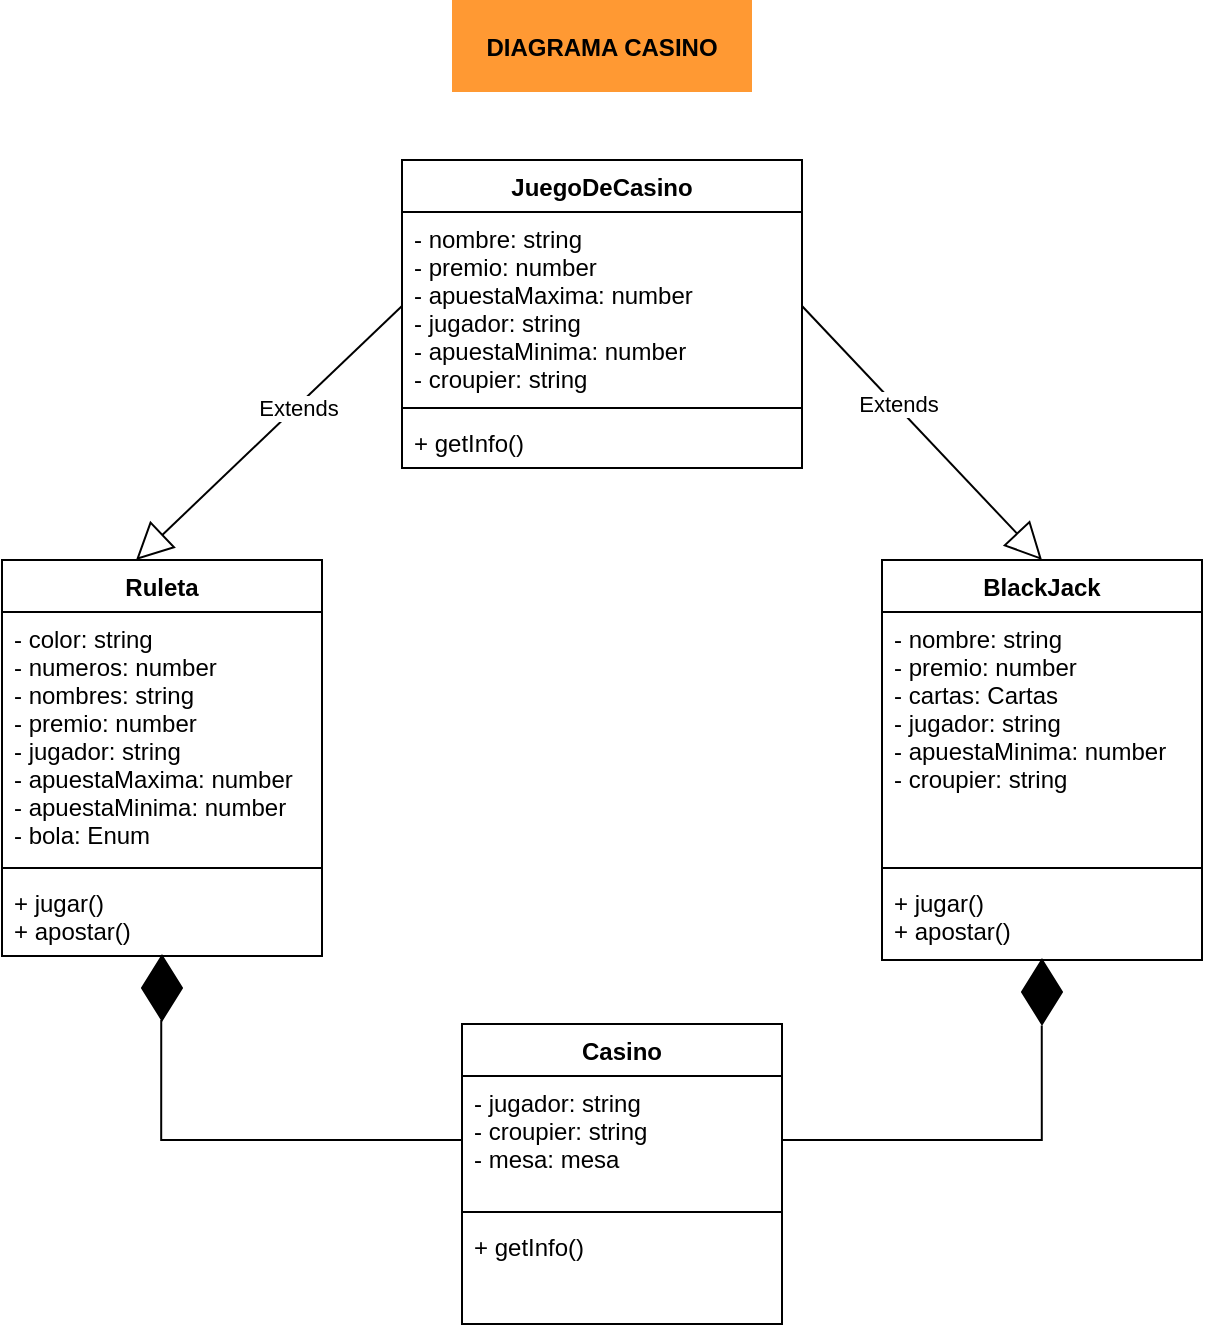 <mxfile version="19.0.3" type="device"><diagram id="EK6vNP3dMrH2WcXPxQQi" name="Página-1"><mxGraphModel dx="1459" dy="719" grid="1" gridSize="10" guides="1" tooltips="1" connect="1" arrows="1" fold="1" page="0" pageScale="1" pageWidth="827" pageHeight="1169" math="0" shadow="0"><root><mxCell id="0"/><mxCell id="1" parent="0"/><mxCell id="DrL8JkhC63_9WzGUSz6H-1" value="JuegoDeCasino" style="swimlane;fontStyle=1;align=center;verticalAlign=top;childLayout=stackLayout;horizontal=1;startSize=26;horizontalStack=0;resizeParent=1;resizeParentMax=0;resizeLast=0;collapsible=1;marginBottom=0;" vertex="1" parent="1"><mxGeometry x="280" y="80" width="200" height="154" as="geometry"/></mxCell><mxCell id="DrL8JkhC63_9WzGUSz6H-2" value="- nombre: string&#10;- premio: number&#10;- apuestaMaxima: number&#10;- jugador: string&#10;- apuestaMinima: number&#10;- croupier: string&#10;" style="text;strokeColor=none;fillColor=none;align=left;verticalAlign=top;spacingLeft=4;spacingRight=4;overflow=hidden;rotatable=0;points=[[0,0.5],[1,0.5]];portConstraint=eastwest;" vertex="1" parent="DrL8JkhC63_9WzGUSz6H-1"><mxGeometry y="26" width="200" height="94" as="geometry"/></mxCell><mxCell id="DrL8JkhC63_9WzGUSz6H-3" value="" style="line;strokeWidth=1;fillColor=none;align=left;verticalAlign=middle;spacingTop=-1;spacingLeft=3;spacingRight=3;rotatable=0;labelPosition=right;points=[];portConstraint=eastwest;" vertex="1" parent="DrL8JkhC63_9WzGUSz6H-1"><mxGeometry y="120" width="200" height="8" as="geometry"/></mxCell><mxCell id="DrL8JkhC63_9WzGUSz6H-4" value="+ getInfo()" style="text;strokeColor=none;fillColor=none;align=left;verticalAlign=top;spacingLeft=4;spacingRight=4;overflow=hidden;rotatable=0;points=[[0,0.5],[1,0.5]];portConstraint=eastwest;" vertex="1" parent="DrL8JkhC63_9WzGUSz6H-1"><mxGeometry y="128" width="200" height="26" as="geometry"/></mxCell><mxCell id="DrL8JkhC63_9WzGUSz6H-5" value="Ruleta" style="swimlane;fontStyle=1;align=center;verticalAlign=top;childLayout=stackLayout;horizontal=1;startSize=26;horizontalStack=0;resizeParent=1;resizeParentMax=0;resizeLast=0;collapsible=1;marginBottom=0;" vertex="1" parent="1"><mxGeometry x="80" y="280" width="160" height="198" as="geometry"/></mxCell><mxCell id="DrL8JkhC63_9WzGUSz6H-6" value="- color: string&#10;- numeros: number&#10;- nombres: string&#10;- premio: number&#10;- jugador: string&#10;- apuestaMaxima: number&#10;- apuestaMinima: number&#10;- bola: Enum" style="text;strokeColor=none;fillColor=none;align=left;verticalAlign=top;spacingLeft=4;spacingRight=4;overflow=hidden;rotatable=0;points=[[0,0.5],[1,0.5]];portConstraint=eastwest;" vertex="1" parent="DrL8JkhC63_9WzGUSz6H-5"><mxGeometry y="26" width="160" height="124" as="geometry"/></mxCell><mxCell id="DrL8JkhC63_9WzGUSz6H-7" value="" style="line;strokeWidth=1;fillColor=none;align=left;verticalAlign=middle;spacingTop=-1;spacingLeft=3;spacingRight=3;rotatable=0;labelPosition=right;points=[];portConstraint=eastwest;" vertex="1" parent="DrL8JkhC63_9WzGUSz6H-5"><mxGeometry y="150" width="160" height="8" as="geometry"/></mxCell><mxCell id="DrL8JkhC63_9WzGUSz6H-8" value="+ jugar()&#10;+ apostar()" style="text;strokeColor=none;fillColor=none;align=left;verticalAlign=top;spacingLeft=4;spacingRight=4;overflow=hidden;rotatable=0;points=[[0,0.5],[1,0.5]];portConstraint=eastwest;" vertex="1" parent="DrL8JkhC63_9WzGUSz6H-5"><mxGeometry y="158" width="160" height="40" as="geometry"/></mxCell><mxCell id="DrL8JkhC63_9WzGUSz6H-9" value="BlackJack" style="swimlane;fontStyle=1;align=center;verticalAlign=top;childLayout=stackLayout;horizontal=1;startSize=26;horizontalStack=0;resizeParent=1;resizeParentMax=0;resizeLast=0;collapsible=1;marginBottom=0;" vertex="1" parent="1"><mxGeometry x="520" y="280" width="160" height="200" as="geometry"/></mxCell><mxCell id="DrL8JkhC63_9WzGUSz6H-10" value="- nombre: string&#10;- premio: number&#10;- cartas: Cartas&#10;- jugador: string&#10;- apuestaMinima: number&#10;- croupier: string&#10;" style="text;strokeColor=none;fillColor=none;align=left;verticalAlign=top;spacingLeft=4;spacingRight=4;overflow=hidden;rotatable=0;points=[[0,0.5],[1,0.5]];portConstraint=eastwest;" vertex="1" parent="DrL8JkhC63_9WzGUSz6H-9"><mxGeometry y="26" width="160" height="124" as="geometry"/></mxCell><mxCell id="DrL8JkhC63_9WzGUSz6H-11" value="" style="line;strokeWidth=1;fillColor=none;align=left;verticalAlign=middle;spacingTop=-1;spacingLeft=3;spacingRight=3;rotatable=0;labelPosition=right;points=[];portConstraint=eastwest;" vertex="1" parent="DrL8JkhC63_9WzGUSz6H-9"><mxGeometry y="150" width="160" height="8" as="geometry"/></mxCell><mxCell id="DrL8JkhC63_9WzGUSz6H-12" value="+ jugar()&#10;+ apostar()" style="text;strokeColor=none;fillColor=none;align=left;verticalAlign=top;spacingLeft=4;spacingRight=4;overflow=hidden;rotatable=0;points=[[0,0.5],[1,0.5]];portConstraint=eastwest;" vertex="1" parent="DrL8JkhC63_9WzGUSz6H-9"><mxGeometry y="158" width="160" height="42" as="geometry"/></mxCell><mxCell id="DrL8JkhC63_9WzGUSz6H-13" value="Casino" style="swimlane;fontStyle=1;align=center;verticalAlign=top;childLayout=stackLayout;horizontal=1;startSize=26;horizontalStack=0;resizeParent=1;resizeParentMax=0;resizeLast=0;collapsible=1;marginBottom=0;" vertex="1" parent="1"><mxGeometry x="310" y="512" width="160" height="150" as="geometry"/></mxCell><mxCell id="DrL8JkhC63_9WzGUSz6H-14" value="- jugador: string&#10;- croupier: string&#10;- mesa: mesa&#10;" style="text;strokeColor=none;fillColor=none;align=left;verticalAlign=top;spacingLeft=4;spacingRight=4;overflow=hidden;rotatable=0;points=[[0,0.5],[1,0.5]];portConstraint=eastwest;" vertex="1" parent="DrL8JkhC63_9WzGUSz6H-13"><mxGeometry y="26" width="160" height="64" as="geometry"/></mxCell><mxCell id="DrL8JkhC63_9WzGUSz6H-15" value="" style="line;strokeWidth=1;fillColor=none;align=left;verticalAlign=middle;spacingTop=-1;spacingLeft=3;spacingRight=3;rotatable=0;labelPosition=right;points=[];portConstraint=eastwest;" vertex="1" parent="DrL8JkhC63_9WzGUSz6H-13"><mxGeometry y="90" width="160" height="8" as="geometry"/></mxCell><mxCell id="DrL8JkhC63_9WzGUSz6H-16" value="+ getInfo()" style="text;strokeColor=none;fillColor=none;align=left;verticalAlign=top;spacingLeft=4;spacingRight=4;overflow=hidden;rotatable=0;points=[[0,0.5],[1,0.5]];portConstraint=eastwest;" vertex="1" parent="DrL8JkhC63_9WzGUSz6H-13"><mxGeometry y="98" width="160" height="52" as="geometry"/></mxCell><mxCell id="DrL8JkhC63_9WzGUSz6H-17" value="Extends" style="endArrow=block;endSize=16;endFill=0;html=1;rounded=0;entryX=0.5;entryY=0;entryDx=0;entryDy=0;exitX=1;exitY=0.5;exitDx=0;exitDy=0;" edge="1" parent="1" source="DrL8JkhC63_9WzGUSz6H-2" target="DrL8JkhC63_9WzGUSz6H-9"><mxGeometry x="-0.209" y="1" width="160" relative="1" as="geometry"><mxPoint x="490" y="150" as="sourcePoint"/><mxPoint x="490" y="290" as="targetPoint"/><mxPoint as="offset"/></mxGeometry></mxCell><mxCell id="DrL8JkhC63_9WzGUSz6H-18" value="Extends" style="endArrow=block;endSize=16;endFill=0;html=1;rounded=0;entryX=0.419;entryY=0;entryDx=0;entryDy=0;entryPerimeter=0;exitX=0;exitY=0.5;exitDx=0;exitDy=0;" edge="1" parent="1" source="DrL8JkhC63_9WzGUSz6H-2" target="DrL8JkhC63_9WzGUSz6H-5"><mxGeometry x="-0.209" y="1" width="160" relative="1" as="geometry"><mxPoint x="240" y="230" as="sourcePoint"/><mxPoint x="338.96" y="358" as="targetPoint"/><mxPoint as="offset"/></mxGeometry></mxCell><mxCell id="DrL8JkhC63_9WzGUSz6H-19" value="DIAGRAMA CASINO" style="text;align=center;fontStyle=1;verticalAlign=middle;spacingLeft=3;spacingRight=3;strokeColor=none;rotatable=0;points=[[0,0.5],[1,0.5]];portConstraint=eastwest;fillColor=#FF9933;" vertex="1" parent="1"><mxGeometry x="305" width="150" height="46" as="geometry"/></mxCell><mxCell id="DrL8JkhC63_9WzGUSz6H-23" value="" style="rhombus;whiteSpace=wrap;html=1;fillColor=#000000;" vertex="1" parent="1"><mxGeometry x="150" y="478" width="20" height="32" as="geometry"/></mxCell><mxCell id="DrL8JkhC63_9WzGUSz6H-24" value="" style="edgeStyle=orthogonalEdgeStyle;rounded=0;orthogonalLoop=1;jettySize=auto;html=1;entryX=0.481;entryY=1;entryDx=0;entryDy=0;entryPerimeter=0;endArrow=none;" edge="1" parent="1" source="DrL8JkhC63_9WzGUSz6H-14" target="DrL8JkhC63_9WzGUSz6H-23"><mxGeometry relative="1" as="geometry"><mxPoint x="156.96" y="478" as="targetPoint"/><mxPoint x="300" y="578" as="sourcePoint"/></mxGeometry></mxCell><mxCell id="DrL8JkhC63_9WzGUSz6H-25" value="" style="rhombus;whiteSpace=wrap;html=1;fillColor=#000000;" vertex="1" parent="1"><mxGeometry x="590" y="480" width="20" height="32" as="geometry"/></mxCell><mxCell id="DrL8JkhC63_9WzGUSz6H-26" value="" style="edgeStyle=orthogonalEdgeStyle;rounded=0;orthogonalLoop=1;jettySize=auto;html=1;entryX=0.494;entryY=1.024;entryDx=0;entryDy=0;entryPerimeter=0;endArrow=none;" edge="1" parent="1" source="DrL8JkhC63_9WzGUSz6H-14" target="DrL8JkhC63_9WzGUSz6H-25"><mxGeometry relative="1" as="geometry"><mxPoint x="599.04" y="481.008" as="targetPoint"/><mxPoint x="460" y="578" as="sourcePoint"/></mxGeometry></mxCell></root></mxGraphModel></diagram></mxfile>